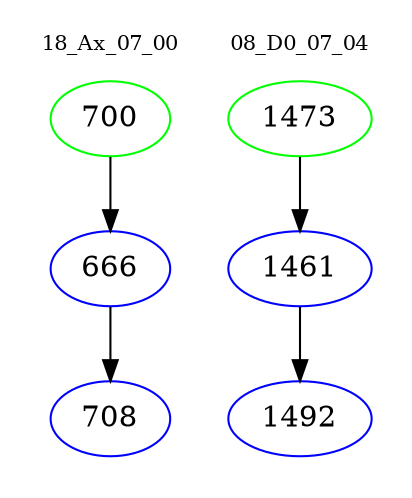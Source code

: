 digraph{
subgraph cluster_0 {
color = white
label = "18_Ax_07_00";
fontsize=10;
T0_700 [label="700", color="green"]
T0_700 -> T0_666 [color="black"]
T0_666 [label="666", color="blue"]
T0_666 -> T0_708 [color="black"]
T0_708 [label="708", color="blue"]
}
subgraph cluster_1 {
color = white
label = "08_D0_07_04";
fontsize=10;
T1_1473 [label="1473", color="green"]
T1_1473 -> T1_1461 [color="black"]
T1_1461 [label="1461", color="blue"]
T1_1461 -> T1_1492 [color="black"]
T1_1492 [label="1492", color="blue"]
}
}
